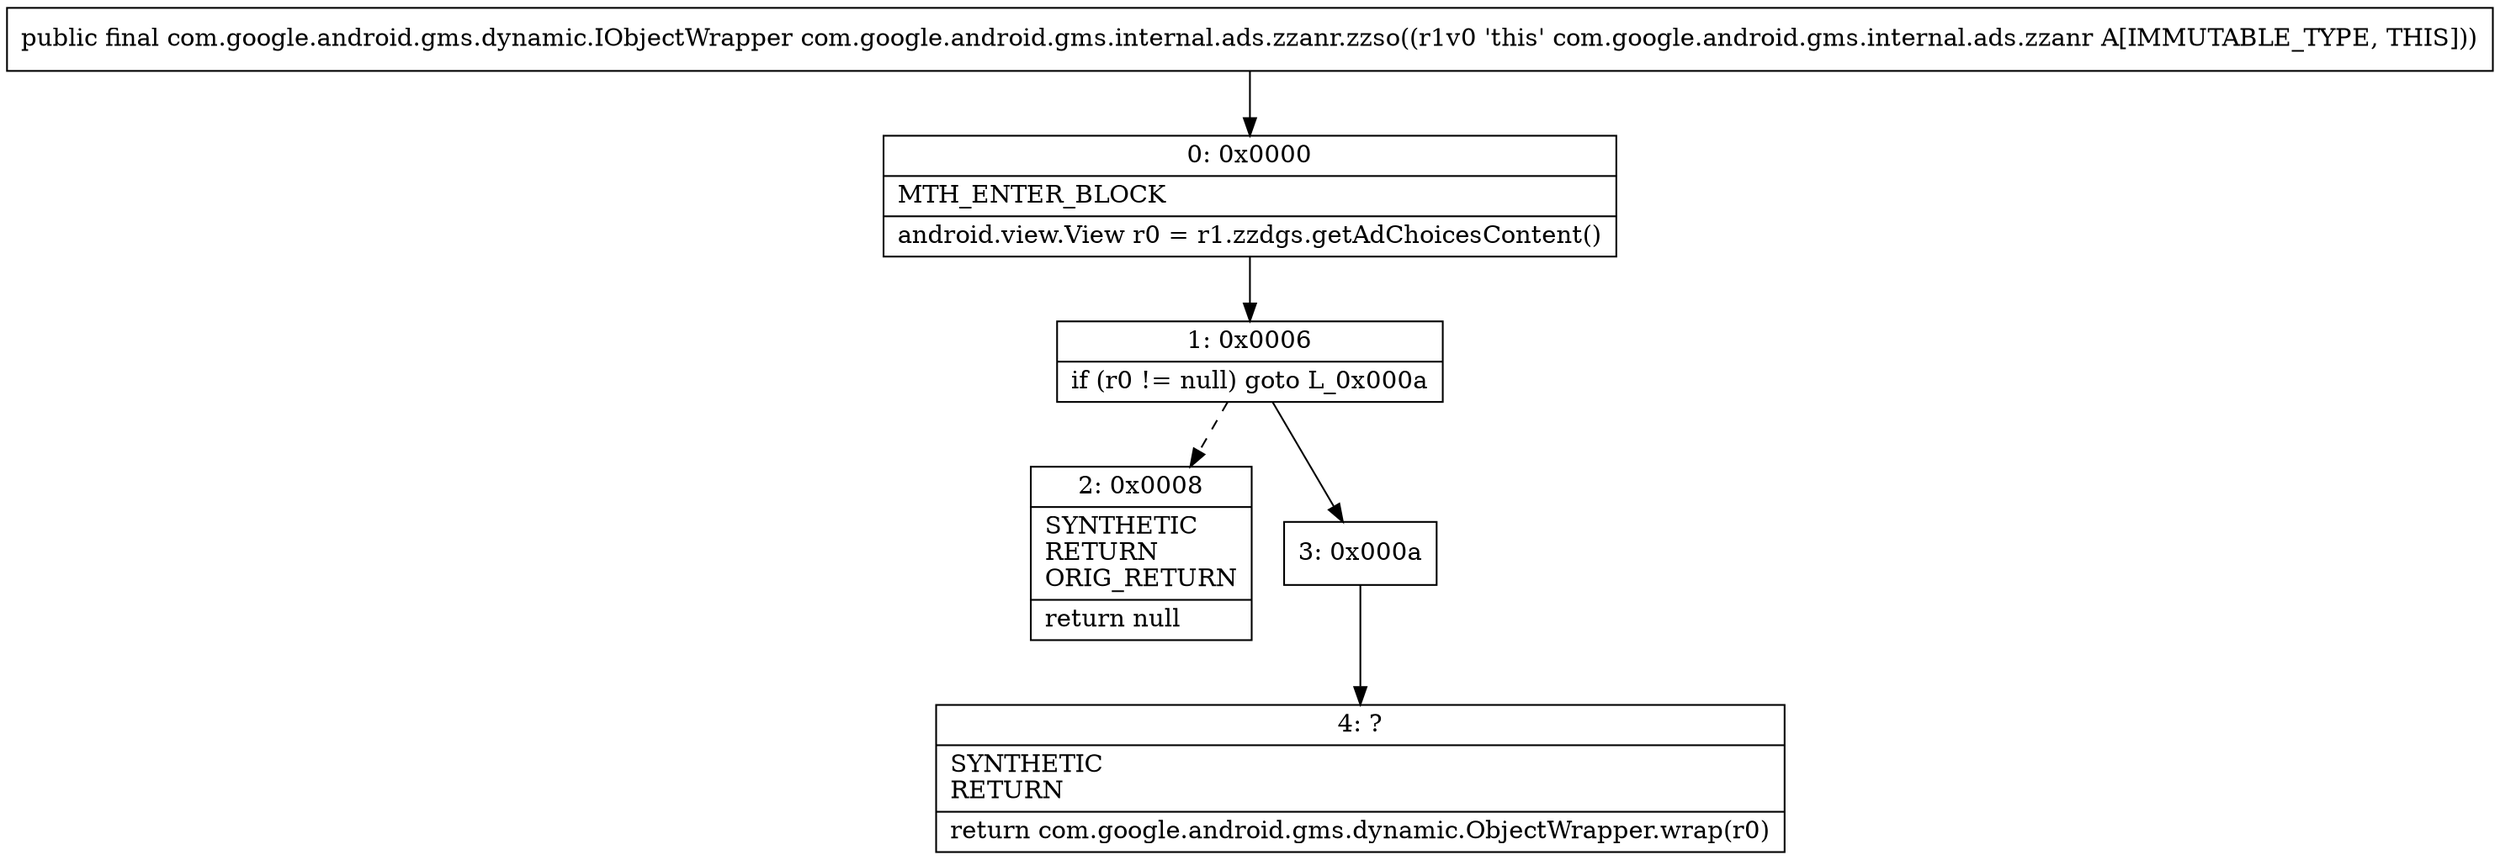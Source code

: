 digraph "CFG forcom.google.android.gms.internal.ads.zzanr.zzso()Lcom\/google\/android\/gms\/dynamic\/IObjectWrapper;" {
Node_0 [shape=record,label="{0\:\ 0x0000|MTH_ENTER_BLOCK\l|android.view.View r0 = r1.zzdgs.getAdChoicesContent()\l}"];
Node_1 [shape=record,label="{1\:\ 0x0006|if (r0 != null) goto L_0x000a\l}"];
Node_2 [shape=record,label="{2\:\ 0x0008|SYNTHETIC\lRETURN\lORIG_RETURN\l|return null\l}"];
Node_3 [shape=record,label="{3\:\ 0x000a}"];
Node_4 [shape=record,label="{4\:\ ?|SYNTHETIC\lRETURN\l|return com.google.android.gms.dynamic.ObjectWrapper.wrap(r0)\l}"];
MethodNode[shape=record,label="{public final com.google.android.gms.dynamic.IObjectWrapper com.google.android.gms.internal.ads.zzanr.zzso((r1v0 'this' com.google.android.gms.internal.ads.zzanr A[IMMUTABLE_TYPE, THIS])) }"];
MethodNode -> Node_0;
Node_0 -> Node_1;
Node_1 -> Node_2[style=dashed];
Node_1 -> Node_3;
Node_3 -> Node_4;
}

